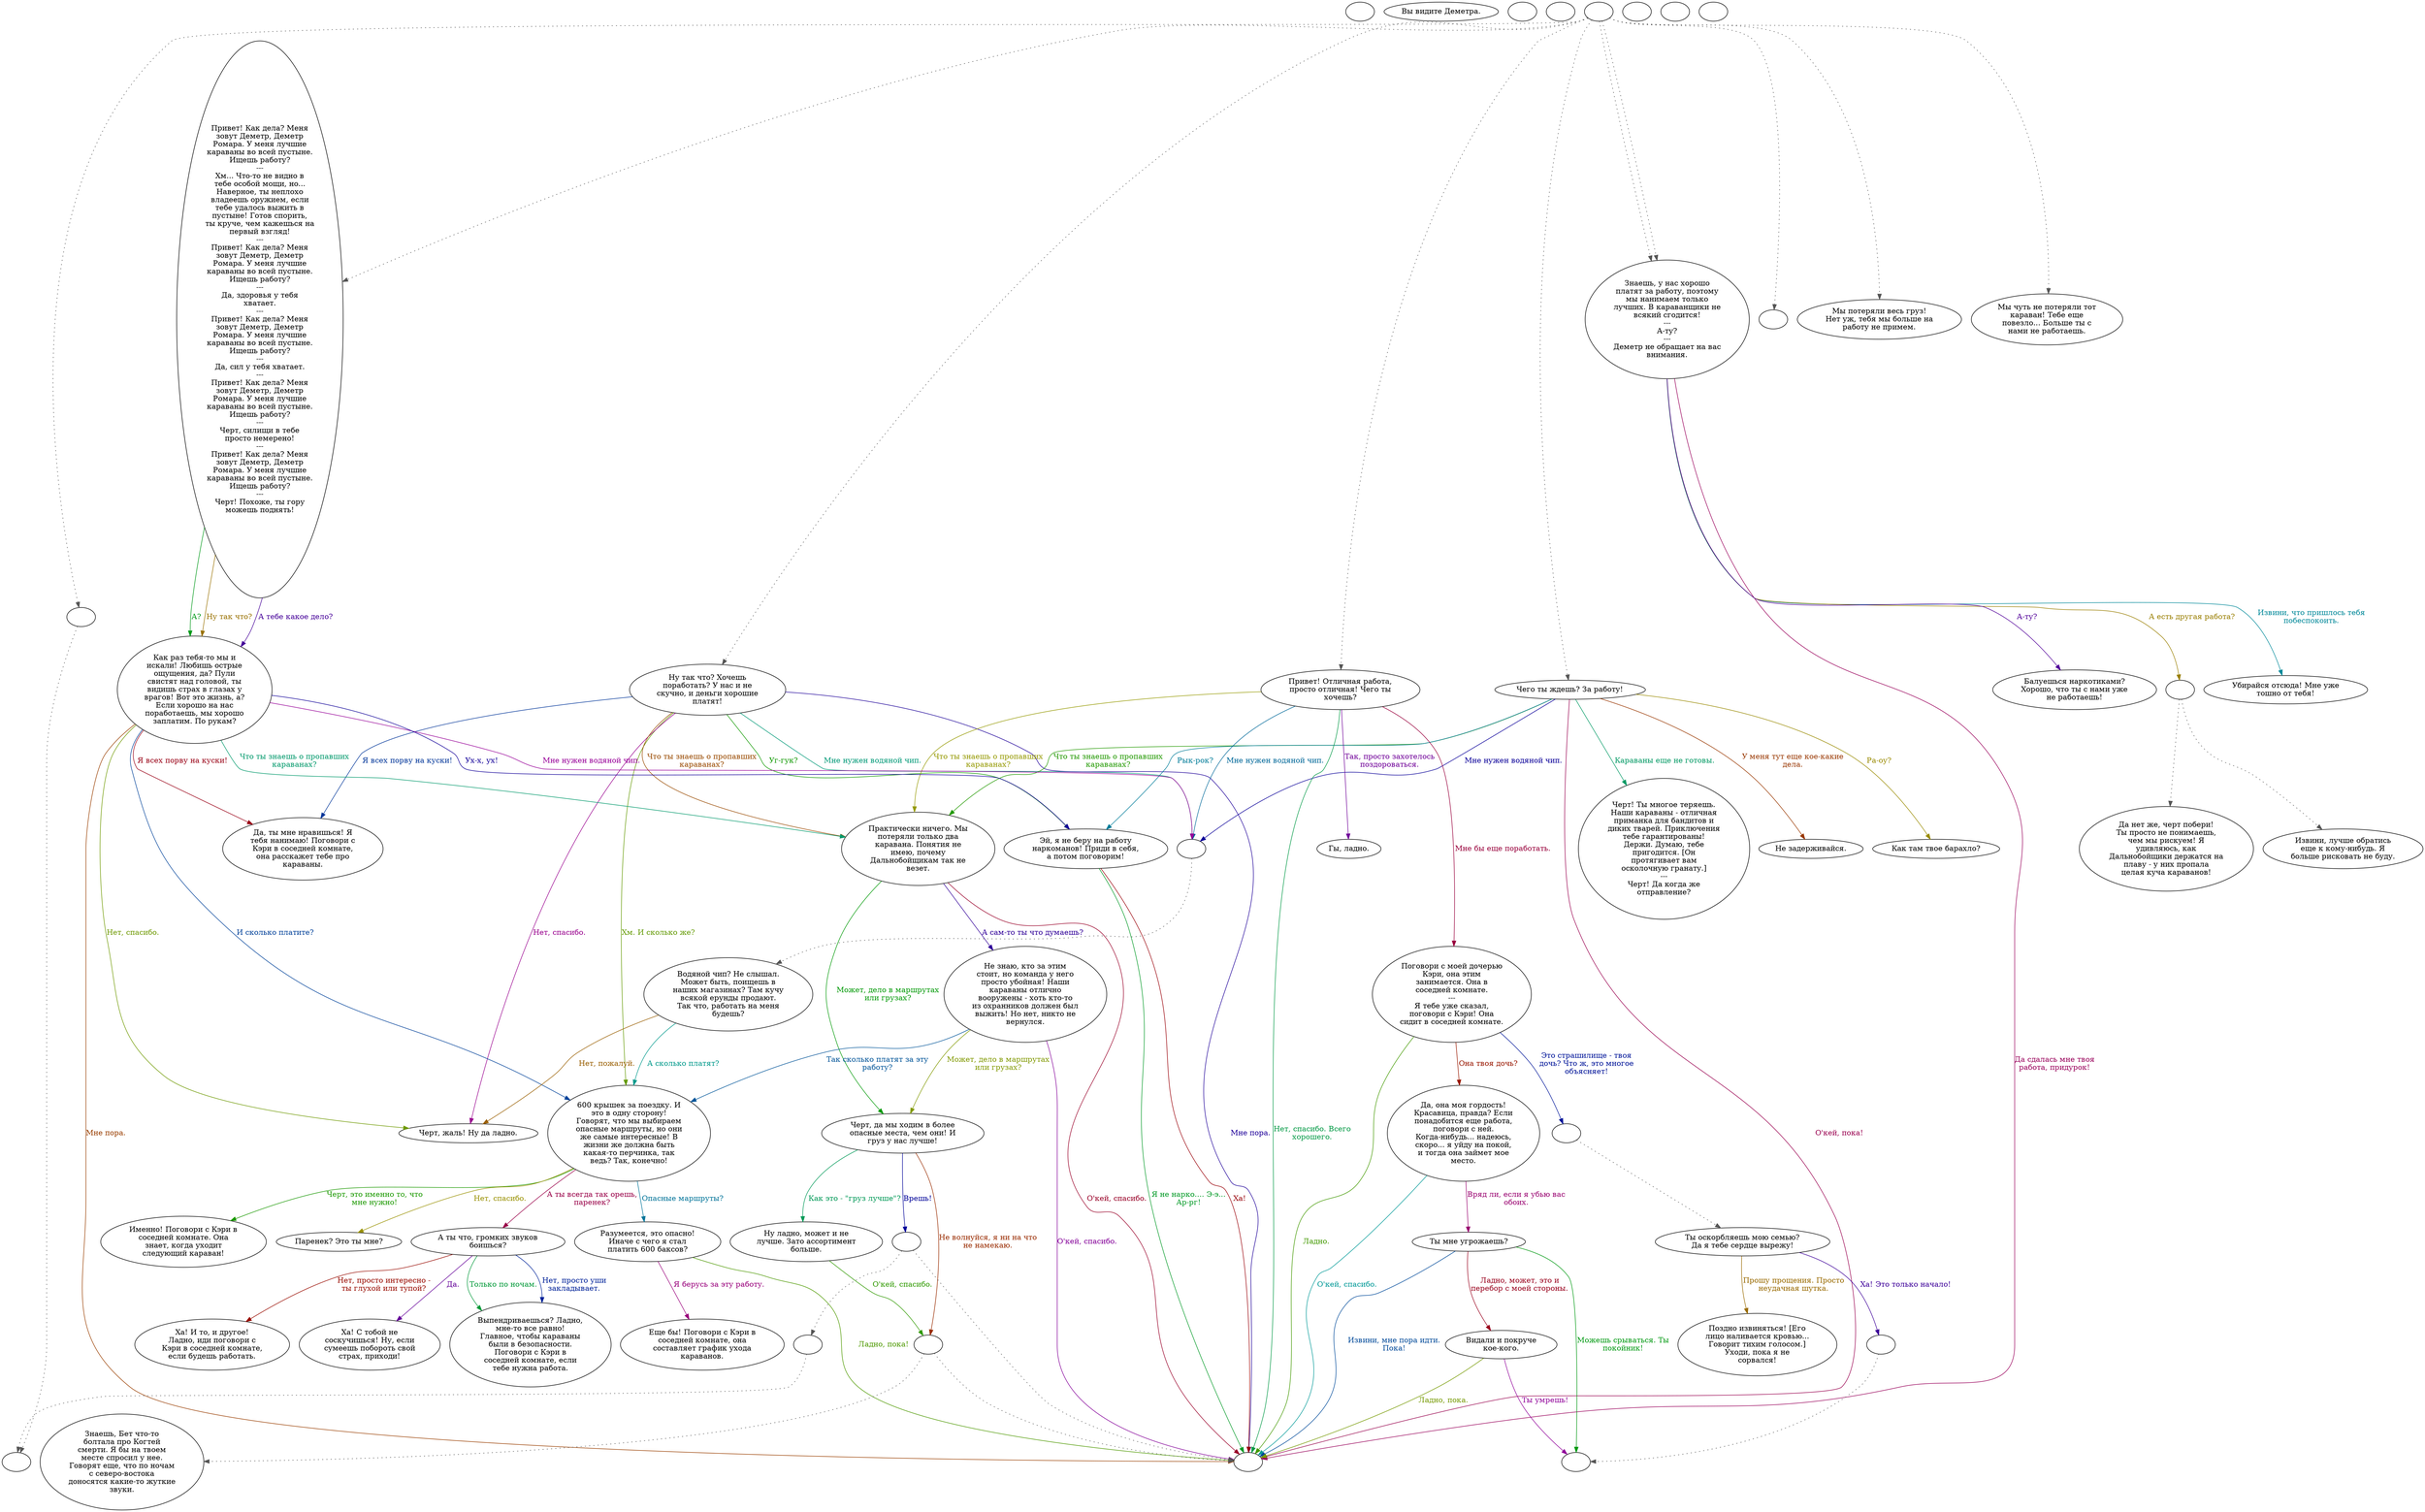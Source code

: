 digraph demetre {
  "start" [style=filled       fillcolor="#FFFFFF"       color="#000000"]
  "start" [label=""]
  "look_at_p_proc" [style=filled       fillcolor="#FFFFFF"       color="#000000"]
  "look_at_p_proc" [label="Вы видите Деметра."]
  "critter_p_proc" [style=filled       fillcolor="#FFFFFF"       color="#000000"]
  "critter_p_proc" [label=""]
  "pickup_p_proc" [style=filled       fillcolor="#FFFFFF"       color="#000000"]
  "pickup_p_proc" [label=""]
  "talk_p_proc" [style=filled       fillcolor="#FFFFFF"       color="#000000"]
  "talk_p_proc" -> "get_reaction" [style=dotted color="#555555"]
  "talk_p_proc" -> "Demetre10" [style=dotted color="#555555"]
  "talk_p_proc" -> "Demetre20" [style=dotted color="#555555"]
  "talk_p_proc" -> "Demetre20" [style=dotted color="#555555"]
  "talk_p_proc" -> "Demetre29" [style=dotted color="#555555"]
  "talk_p_proc" -> "Demetre30" [style=dotted color="#555555"]
  "talk_p_proc" -> "Demetre00" [style=dotted color="#555555"]
  "talk_p_proc" -> "Demetre27" [style=dotted color="#555555"]
  "talk_p_proc" -> "Demetre40" [style=dotted color="#555555"]
  "talk_p_proc" -> "Demetre28" [style=dotted color="#555555"]
  "talk_p_proc" [label=""]
  "destroy_p_proc" [style=filled       fillcolor="#FFFFFF"       color="#000000"]
  "destroy_p_proc" [label=""]
  "damage_p_proc" [style=filled       fillcolor="#FFFFFF"       color="#000000"]
  "damage_p_proc" [label=""]
  "map_enter_p_proc" [style=filled       fillcolor="#FFFFFF"       color="#000000"]
  "map_enter_p_proc" [label=""]
  "combat" [style=filled       fillcolor="#FFFFFF"       color="#000000"]
  "combat" [label=""]
  "Demetre00" [style=filled       fillcolor="#FFFFFF"       color="#000000"]
  "Demetre00" [label="Привет! Как дела? Меня\nзовут Деметр, Деметр\nРомара. У меня лучшие\nкараваны во всей пустыне.\nИщешь работу?\n---\nХм... Что-то не видно в\nтебе особой мощи, но...\nНаверное, ты неплохо\nвладеешь оружием, если\nтебе удалось выжить в\nпустыне! Готов спорить,\nты круче, чем кажешься на\nпервый взгляд!\n---\nПривет! Как дела? Меня\nзовут Деметр, Деметр\nРомара. У меня лучшие\nкараваны во всей пустыне.\nИщешь работу?\n---\nДа, здоровья у тебя\nхватает.\n---\nПривет! Как дела? Меня\nзовут Деметр, Деметр\nРомара. У меня лучшие\nкараваны во всей пустыне.\nИщешь работу?\n---\nДа, сил у тебя хватает.\n---\nПривет! Как дела? Меня\nзовут Деметр, Деметр\nРомара. У меня лучшие\nкараваны во всей пустыне.\nИщешь работу?\n---\nЧерт, силищи в тебе\nпросто немерено!\n---\nПривет! Как дела? Меня\nзовут Деметр, Деметр\nРомара. У меня лучшие\nкараваны во всей пустыне.\nИщешь работу?\n---\nЧерт! Похоже, ты гору\nможешь поднять!"]
  "Demetre00" -> "Demetre01" [label="Ну так что?" color="#997100" fontcolor="#997100"]
  "Demetre00" -> "Demetre01" [label="А тебе какое дело?" color="#450099" fontcolor="#450099"]
  "Demetre00" -> "Demetre01" [label="А?" color="#009918" fontcolor="#009918"]
  "Demetre01" [style=filled       fillcolor="#FFFFFF"       color="#000000"]
  "Demetre01" [label="Как раз тебя-то мы и\nискали! Любишь острые\nощущения, да? Пули\nсвистят над головой, ты\nвидишь страх в глазах у\nврагов! Вот это жизнь, а?\nЕсли хорошо на нас\nпоработаешь, мы хорошо\nзаплатим. По рукам?"]
  "Demetre01" -> "Demetre13" [label="Я всех порву на куски!" color="#990015" fontcolor="#990015"]
  "Demetre01" -> "Demetre02" [label="И сколько платите?" color="#004199" fontcolor="#004199"]
  "Demetre01" -> "Demetre12" [label="Нет, спасибо." color="#6E9900" fontcolor="#6E9900"]
  "Demetre01" -> "Demetre31a" [label="Мне нужен водяной чип." color="#980099" fontcolor="#980099"]
  "Demetre01" -> "Demetre15" [label="Что ты знаешь о пропавших\nкараванах?" color="#00996B" fontcolor="#00996B"]
  "Demetre01" -> "DemetreEnd" [label="Мне пора." color="#993E00" fontcolor="#993E00"]
  "Demetre01" -> "Demetre21" [label="Ух-х, ух!" color="#120099" fontcolor="#120099"]
  "Demetre02" [style=filled       fillcolor="#FFFFFF"       color="#000000"]
  "Demetre02" [label="600 крышек за поездку. И\nэто в одну сторону!\nГоворят, что мы выбираем\nопасные маршруты, но они\nже самые интересные! В\nжизни же должна быть\nкакая-то перчинка, так\nведь? Так, конечно!"]
  "Demetre02" -> "Demetre03" [label="Черт, это именно то, что\nмне нужно!" color="#1B9900" fontcolor="#1B9900"]
  "Demetre02" -> "Demetre05" [label="А ты всегда так орешь,\nпаренек?" color="#990048" fontcolor="#990048"]
  "Demetre02" -> "Demetre09" [label="Опасные маршруты?" color="#007499" fontcolor="#007499"]
  "Demetre02" -> "Demetre04" [label="Нет, спасибо." color="#999100" fontcolor="#999100"]
  "Demetre03" [style=filled       fillcolor="#FFFFFF"       color="#000000"]
  "Demetre03" [label="Именно! Поговори с Кэри в\nсоседней комнате. Она\nзнает, когда уходит\nследующий караван!"]
  "Demetre04" [style=filled       fillcolor="#FFFFFF"       color="#000000"]
  "Demetre04" [label="Паренек? Это ты мне?"]
  "Demetre05" [style=filled       fillcolor="#FFFFFF"       color="#000000"]
  "Demetre05" [label="А ты что, громких звуков\nбоишься?"]
  "Demetre05" -> "Demetre08" [label="Да." color="#640099" fontcolor="#640099"]
  "Demetre05" -> "Demetre07" [label="Только по ночам." color="#009938" fontcolor="#009938"]
  "Demetre05" -> "Demetre06" [label="Нет, просто интересно -\nты глухой или тупой?" color="#990B00" fontcolor="#990B00"]
  "Demetre05" -> "Demetre07" [label="Нет, просто уши\nзакладывает." color="#002299" fontcolor="#002299"]
  "Demetre06" [style=filled       fillcolor="#FFFFFF"       color="#000000"]
  "Demetre06" [label="Ха! И то, и другое!\nЛадно, иди поговори с\nКэри в соседней комнате,\nесли будешь работать."]
  "Demetre07" [style=filled       fillcolor="#FFFFFF"       color="#000000"]
  "Demetre07" [label="Выпендриваешься? Ладно,\nмне-то все равно!\nГлавное, чтобы караваны\nбыли в безопасности.\nПоговори с Кэри в\nсоседней комнате, если\nтебе нужна работа."]
  "Demetre08" [style=filled       fillcolor="#FFFFFF"       color="#000000"]
  "Demetre08" [label="Ха! С тобой не\nсоскучишься! Ну, если\nсумеешь побороть свой\nстрах, приходи!"]
  "Demetre09" [style=filled       fillcolor="#FFFFFF"       color="#000000"]
  "Demetre09" [label="Разумеется, это опасно!\nИначе с чего я стал\nплатить 600 баксов?"]
  "Demetre09" -> "DemetreEnd" [label="Ладно, пока!" color="#4E9900" fontcolor="#4E9900"]
  "Demetre09" -> "Demetre11" [label="Я берусь за эту работу." color="#99007B" fontcolor="#99007B"]
  "Demetre10" [style=filled       fillcolor="#FFFFFF"       color="#000000"]
  "Demetre10" [label=""]
  "Demetre11" [style=filled       fillcolor="#FFFFFF"       color="#000000"]
  "Demetre11" [label="Еще бы! Поговори с Кэри в\nсоседней комнате, она\nсоставляет график ухода\nкараванов."]
  "Demetre12" [style=filled       fillcolor="#FFFFFF"       color="#000000"]
  "Demetre12" [label="Черт, жаль! Ну да ладно."]
  "Demetre13" [style=filled       fillcolor="#FFFFFF"       color="#000000"]
  "Demetre13" [label="Да, ты мне нравишься! Я\nтебя нанимаю! Поговори с\nКэри в соседней комнате,\nона расскажет тебе про\nкараваны."]
  "Demetre14" [style=filled       fillcolor="#FFFFFF"       color="#000000"]
  "Demetre14" [label="Водяной чип? Не слышал.\nМожет быть, поищешь в\nнаших магазинах? Там кучу\nвсякой ерунды продают.\nТак что, работать на меня\nбудешь?"]
  "Demetre14" -> "Demetre02" [label="А сколько платят?" color="#00998B" fontcolor="#00998B"]
  "Demetre14" -> "Demetre12" [label="Нет, пожалуй." color="#995E00" fontcolor="#995E00"]
  "Demetre15" [style=filled       fillcolor="#FFFFFF"       color="#000000"]
  "Demetre15" [label="Практически ничего. Мы\nпотеряли только два\nкаравана. Понятия не\nимею, почему\nДальнобойщикам так не\nвезет."]
  "Demetre15" -> "Demetre16" [label="А сам-то ты что думаешь?" color="#310099" fontcolor="#310099"]
  "Demetre15" -> "Demetre17" [label="Может, дело в маршрутах\nили грузах?" color="#009905" fontcolor="#009905"]
  "Demetre15" -> "DemetreEnd" [label="О'кей, спасибо." color="#990028" fontcolor="#990028"]
  "Demetre16" [style=filled       fillcolor="#FFFFFF"       color="#000000"]
  "Demetre16" [label="Не знаю, кто за этим\nстоит, но команда у него\nпросто убойная! Наши\nкараваны отлично\nвооружены - хоть кто-то\nиз охранников должен был\nвыжить! Но нет, никто не\nвернулся."]
  "Demetre16" -> "Demetre02" [label="Так сколько платят за эту\nработу?" color="#005599" fontcolor="#005599"]
  "Demetre16" -> "Demetre17" [label="Может, дело в маршрутах\nили грузах?" color="#819900" fontcolor="#819900"]
  "Demetre16" -> "DemetreEnd" [label="О'кей, спасибо." color="#840099" fontcolor="#840099"]
  "Demetre17" [style=filled       fillcolor="#FFFFFF"       color="#000000"]
  "Demetre17" [label="Черт, да мы ходим в более\nопасные места, чем они! И\nгруз у нас лучше!"]
  "Demetre17" -> "Demetre18" [label="Как это - \"груз лучше\"?" color="#009957" fontcolor="#009957"]
  "Demetre17" -> "Demetre17a" [label="Не волнуйся, я ни на что\nне намекаю." color="#992B00" fontcolor="#992B00"]
  "Demetre17" -> "Demetre17b" [label="Врешь!" color="#000299" fontcolor="#000299"]
  "Demetre17a" [style=filled       fillcolor="#FFFFFF"       color="#000000"]
  "Demetre17a" -> "DemetreEnd" [style=dotted color="#555555"]
  "Demetre17a" -> "Demetre19" [style=dotted color="#555555"]
  "Demetre17a" [label=""]
  "Demetre17b" [style=filled       fillcolor="#FFFFFF"       color="#000000"]
  "Demetre17b" -> "BigDownReact" [style=dotted color="#555555"]
  "Demetre17b" -> "DemetreEnd" [style=dotted color="#555555"]
  "Demetre17b" [label=""]
  "Demetre18" [style=filled       fillcolor="#FFFFFF"       color="#000000"]
  "Demetre18" [label="Ну ладно, может и не\nлучше. Зато ассортимент\nбольше."]
  "Demetre18" -> "Demetre17a" [label="О'кей, спасибо." color="#2F9900" fontcolor="#2F9900"]
  "Demetre19" [style=filled       fillcolor="#FFFFFF"       color="#000000"]
  "Demetre19" [label="Знаешь, Бет что-то\nболтала про Когтей\nсмерти. Я бы на твоем\nместе спросил у нее.\nГоворят еще, что по ночам\nс северо-востока\nдоносятся какие-то жуткие\nзвуки."]
  "Demetre20" [style=filled       fillcolor="#FFFFFF"       color="#000000"]
  "Demetre20" [label="Знаешь, у нас хорошо\nплатят за работу, поэтому\nмы нанимаем только\nлучших. В караванщики не\nвсякий сгодится!\n---\nА-ту?\n---\nДеметр не обращает на вас\nвнимания."]
  "Demetre20" -> "DemetreEnd" [label="Да сдалась мне твоя\nработа, придурок!" color="#99005B" fontcolor="#99005B"]
  "Demetre20" -> "Demetre25" [label="Извини, что пришлось тебя\nпобеспокоить." color="#008899" fontcolor="#008899"]
  "Demetre20" -> "Demetre20a" [label="А есть другая работа?" color="#997E00" fontcolor="#997E00"]
  "Demetre20" -> "Demetre22" [label="А-ту?" color="#510099" fontcolor="#510099"]
  "Demetre20a" [style=filled       fillcolor="#FFFFFF"       color="#000000"]
  "Demetre20a" -> "Demetre24" [style=dotted color="#555555"]
  "Demetre20a" -> "Demetre23" [style=dotted color="#555555"]
  "Demetre20a" [label=""]
  "Demetre21" [style=filled       fillcolor="#FFFFFF"       color="#000000"]
  "Demetre21" [label="Эй, я не беру на работу\nнаркоманов! Приди в себя,\nа потом поговорим!"]
  "Demetre21" -> "DemetreEnd" [label="Я не нарко.... Э-э...\nАр-рг!" color="#009924" fontcolor="#009924"]
  "Demetre21" -> "DemetreEnd" [label="Ха!" color="#990008" fontcolor="#990008"]
  "Demetre22" [style=filled       fillcolor="#FFFFFF"       color="#000000"]
  "Demetre22" [label="Балуешься наркотиками?\nХорошо, что ты с нами уже\nне работаешь!"]
  "Demetre23" [style=filled       fillcolor="#FFFFFF"       color="#000000"]
  "Demetre23" [label="Да нет же, черт побери!\nТы просто не понимаешь,\nчем мы рискуем! Я\nудивляюсь, как\nДальнобойщики держатся на\nплаву - у них пропала\nцелая куча караванов!"]
  "Demetre24" [style=filled       fillcolor="#FFFFFF"       color="#000000"]
  "Demetre24" [label="Извини, лучше обратись\nеще к кому-нибудь. Я\nбольше рисковать не буду."]
  "Demetre25" [style=filled       fillcolor="#FFFFFF"       color="#000000"]
  "Demetre25" [label="Убирайся отсюда! Мне уже\nтошно от тебя!"]
  "Demetre27" [style=filled       fillcolor="#FFFFFF"       color="#000000"]
  "Demetre27" [label="Ну так что? Хочешь\nпоработать? У нас и не\nскучно, и деньги хорошие\nплатят!"]
  "Demetre27" -> "Demetre13" [label="Я всех порву на куски!" color="#003599" fontcolor="#003599"]
  "Demetre27" -> "Demetre02" [label="Хм. И сколько же?" color="#629900" fontcolor="#629900"]
  "Demetre27" -> "Demetre12" [label="Нет, спасибо." color="#99008E" fontcolor="#99008E"]
  "Demetre27" -> "Demetre31a" [label="Мне нужен водяной чип." color="#009977" fontcolor="#009977"]
  "Demetre27" -> "Demetre15" [label="Что ты знаешь о пропавших\nкараванах?" color="#994A00" fontcolor="#994A00"]
  "Demetre27" -> "DemetreEnd" [label="Мне пора." color="#1E0099" fontcolor="#1E0099"]
  "Demetre27" -> "Demetre21" [label="Уг-гук?" color="#0F9900" fontcolor="#0F9900"]
  "Demetre28" [style=filled       fillcolor="#FFFFFF"       color="#000000"]
  "Demetre28" [label="Привет! Отличная работа,\nпросто отличная! Чего ты\nхочешь?"]
  "Demetre28" -> "Demetre33" [label="Мне бы еще поработать." color="#99003C" fontcolor="#99003C"]
  "Demetre28" -> "Demetre31a" [label="Мне нужен водяной чип." color="#006899" fontcolor="#006899"]
  "Demetre28" -> "Demetre15" [label="Что ты знаешь о пропавших\nкараванах?" color="#959900" fontcolor="#959900"]
  "Demetre28" -> "Demetre39" [label="Так, просто захотелось\nпоздороваться." color="#700099" fontcolor="#700099"]
  "Demetre28" -> "DemetreEnd" [label="Нет, спасибо. Всего\nхорошего." color="#009944" fontcolor="#009944"]
  "Demetre29" [style=filled       fillcolor="#FFFFFF"       color="#000000"]
  "Demetre29" [label="Мы потеряли весь груз!\nНет уж, тебя мы больше на\nработу не примем."]
  "Demetre30" [style=filled       fillcolor="#FFFFFF"       color="#000000"]
  "Demetre30" [label="Мы чуть не потеряли тот\nкараван! Тебе еще\nповезло... Больше ты с\nнами не работаешь."]
  "Demetre31a" [style=filled       fillcolor="#FFFFFF"       color="#000000"]
  "Demetre31a" -> "Demetre14" [style=dotted color="#555555"]
  "Demetre31a" [label=""]
  "Demetre33" [style=filled       fillcolor="#FFFFFF"       color="#000000"]
  "Demetre33" [label="Поговори с моей дочерью\nКэри, она этим\nзанимается. Она в\nсоседней комнате.\n---\nЯ тебе уже сказал,\nпоговори с Кэри! Она\nсидит в соседней комнате."]
  "Demetre33" -> "Demetre34" [label="Она твоя дочь?" color="#991700" fontcolor="#991700"]
  "Demetre33" -> "Demetre33a" [label="Это страшилище - твоя\nдочь? Что ж, это многое\nобъясняет!" color="#001599" fontcolor="#001599"]
  "Demetre33" -> "DemetreEnd" [label="Ладно." color="#429900" fontcolor="#429900"]
  "Demetre33a" [style=filled       fillcolor="#FFFFFF"       color="#000000"]
  "Demetre33a" -> "Demetre35" [style=dotted color="#555555"]
  "Demetre33a" [label=""]
  "Demetre34" [style=filled       fillcolor="#FFFFFF"       color="#000000"]
  "Demetre34" [label="Да, она моя гордость!\nКрасавица, правда? Если\nпонадобится еще работа,\nпоговори с ней.\nКогда-нибудь... надеюсь,\nскоро... я уйду на покой,\nи тогда она займет мое\nместо."]
  "Demetre34" -> "Demetre37" [label="Вряд ли, если я убью вас\nобоих." color="#99006F" fontcolor="#99006F"]
  "Demetre34" -> "DemetreEnd" [label="О'кей, спасибо." color="#009997" fontcolor="#009997"]
  "Demetre35" [style=filled       fillcolor="#FFFFFF"       color="#000000"]
  "Demetre35" [label="Ты оскорбляешь мою семью?\nДа я тебе сердце вырежу!"]
  "Demetre35" -> "Demetre36" [label="Прошу прощения. Просто\nнеудачная шутка." color="#996A00" fontcolor="#996A00"]
  "Demetre35" -> "Demetre35a" [label="Ха! Это только начало!" color="#3D0099" fontcolor="#3D0099"]
  "Demetre35a" [style=filled       fillcolor="#FFFFFF"       color="#000000"]
  "Demetre35a" -> "combat" [style=dotted color="#555555"]
  "Demetre35a" [label=""]
  "Demetre36" [style=filled       fillcolor="#FFFFFF"       color="#000000"]
  "Demetre36" [label="Поздно извиняться! [Его\nлицо наливается кровью...\nГоворит тихим голосом.]\nУходи, пока я не\nсорвался!"]
  "Demetre37" [style=filled       fillcolor="#FFFFFF"       color="#000000"]
  "Demetre37" [label="Ты мне угрожаешь?"]
  "Demetre37" -> "combat" [label="Можешь срываться. Ты\nпокойник!" color="#009911" fontcolor="#009911"]
  "Demetre37" -> "Demetre38" [label="Ладно, может, это и\nперебор с моей стороны." color="#99001C" fontcolor="#99001C"]
  "Demetre37" -> "DemetreEnd" [label="Извини, мне пора идти.\nПока!" color="#004999" fontcolor="#004999"]
  "Demetre38" [style=filled       fillcolor="#FFFFFF"       color="#000000"]
  "Demetre38" [label="Видали и покруче\nкое-кого."]
  "Demetre38" -> "DemetreEnd" [label="Ладно, пока." color="#759900" fontcolor="#759900"]
  "Demetre38" -> "combat" [label="Ты умрешь!" color="#900099" fontcolor="#900099"]
  "Demetre39" [style=filled       fillcolor="#FFFFFF"       color="#000000"]
  "Demetre39" [label="Гы, ладно."]
  "Demetre40" [style=filled       fillcolor="#FFFFFF"       color="#000000"]
  "Demetre40" [label="Чего ты ждешь? За работу!"]
  "Demetre40" -> "Demetre41" [label="Караваны еще не готовы." color="#009963" fontcolor="#009963"]
  "Demetre40" -> "Demetre43" [label="У меня тут еще кое-какие\nдела." color="#993700" fontcolor="#993700"]
  "Demetre40" -> "Demetre31a" [label="Мне нужен водяной чип." color="#0A0099" fontcolor="#0A0099"]
  "Demetre40" -> "Demetre15" [label="Что ты знаешь о пропавших\nкараванах?" color="#229900" fontcolor="#229900"]
  "Demetre40" -> "DemetreEnd" [label="О'кей, пока!" color="#99004F" fontcolor="#99004F"]
  "Demetre40" -> "Demetre21" [label="Рык-рок?" color="#007C99" fontcolor="#007C99"]
  "Demetre40" -> "Demetre42" [label="Ра-оу?" color="#998A00" fontcolor="#998A00"]
  "Demetre41" [style=filled       fillcolor="#FFFFFF"       color="#000000"]
  "Demetre41" [label="Черт! Ты многое теряешь.\nНаши караваны - отличная\nприманка для бандитов и\nдиких тварей. Приключения\nтебе гарантированы!\nДержи. Думаю, тебе\nпригодится. [Он\nпротягивает вам\nосколочную гранату.]\n---\nЧерт! Да когда же\nотправление?"]
  "Demetre42" [style=filled       fillcolor="#FFFFFF"       color="#000000"]
  "Demetre42" [label="Как там твое барахло?"]
  "Demetre43" [style=filled       fillcolor="#FFFFFF"       color="#000000"]
  "Demetre43" [label="Не задерживайся."]
  "DemetreEnd" [style=filled       fillcolor="#FFFFFF"       color="#000000"]
  "DemetreEnd" [label=""]
  "get_reaction" [style=filled       fillcolor="#FFFFFF"       color="#000000"]
  "get_reaction" -> "ReactToLevel" [style=dotted color="#555555"]
  "get_reaction" [label=""]
  "ReactToLevel" [style=filled       fillcolor="#FFFFFF"       color="#000000"]
  "ReactToLevel" [label=""]
  "BigDownReact" [style=filled       fillcolor="#FFFFFF"       color="#000000"]
  "BigDownReact" -> "ReactToLevel" [style=dotted color="#555555"]
  "BigDownReact" [label=""]
}